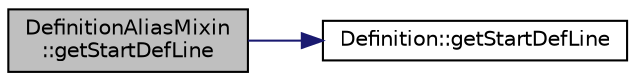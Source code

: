 digraph "DefinitionAliasMixin::getStartDefLine"
{
 // LATEX_PDF_SIZE
  edge [fontname="Helvetica",fontsize="10",labelfontname="Helvetica",labelfontsize="10"];
  node [fontname="Helvetica",fontsize="10",shape=record];
  rankdir="LR";
  Node1 [label="DefinitionAliasMixin\l::getStartDefLine",height=0.2,width=0.4,color="black", fillcolor="grey75", style="filled", fontcolor="black",tooltip=" "];
  Node1 -> Node2 [color="midnightblue",fontsize="10",style="solid",fontname="Helvetica"];
  Node2 [label="Definition::getStartDefLine",height=0.2,width=0.4,color="black", fillcolor="white", style="filled",URL="$classDefinition.html#a9d3adad7a22b7ed0ce8903571d370140",tooltip=" "];
}
